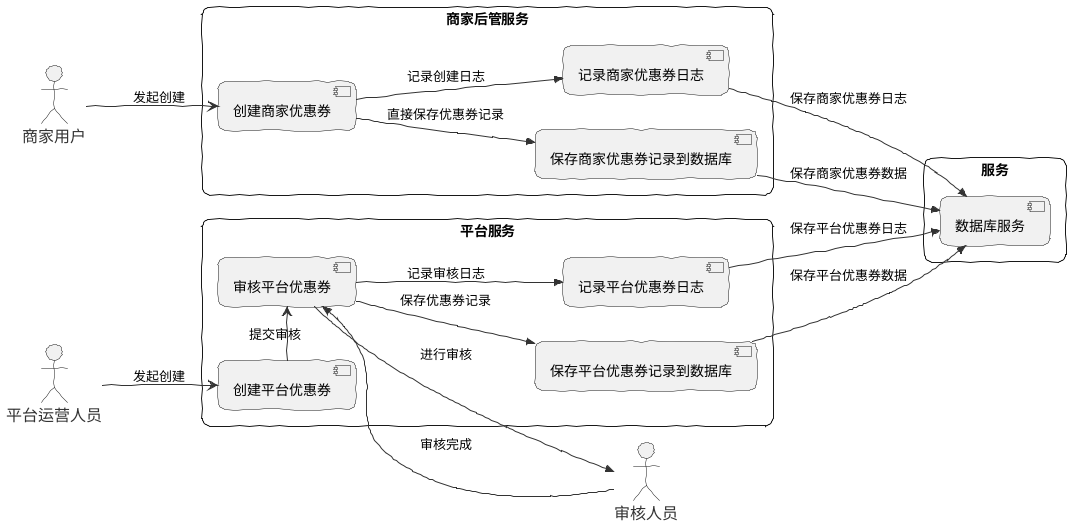 @startuml

skinparam monochrome true
skinparam shadowing false
skinparam roundcorner 15
skinparam packageStyle pattern
skinparam packageFillColor #F4F4FF
skinparam packageFontColor #333333
skinparam actorFontSize 16
skinparam actorFontColor #333333
skinparam arrowColor #333333
skinparam backgroundColor #FFFFFF
skinparam handwritten true

left to right direction

actor 平台运营人员 as 平台运营
actor 审核人员 as 审核
actor 商家用户 as 商家

rectangle 服务 {
  [数据库服务] as 数据库
}

rectangle 平台服务 {
  [创建平台优惠券] as 创建平台优惠券
  [审核平台优惠券] as 审核平台优惠券
  [记录平台优惠券日志] as 记录平台优惠券日志
  [保存平台优惠券记录到数据库] as 平台保存数据库记录
}

rectangle 商家后管服务 {
  [创建商家优惠券] as 创建商家优惠券
  [记录商家优惠券日志] as 商家记录优惠券日志
  [保存商家优惠券记录到数据库] as 商家保存数据库记录
}

平台运营 -down-> 创建平台优惠券 : 发起创建
创建平台优惠券 -right-> 审核平台优惠券 : 提交审核
审核平台优惠券 -down->> 审核 : 进行审核
审核 -up->> 审核平台优惠券 : 审核完成
审核平台优惠券 -down->> 平台保存数据库记录 : 保存优惠券记录
审核平台优惠券 -down->> 记录平台优惠券日志 : 记录审核日志

商家 -down-> 创建商家优惠券 : 发起创建
创建商家优惠券 -down->> 商家保存数据库记录 : 直接保存优惠券记录
创建商家优惠券 -down->> 商家记录优惠券日志 : 记录创建日志

平台保存数据库记录 -down->> 数据库 : 保存平台优惠券数据
记录平台优惠券日志 -down->> 数据库 : 保存平台优惠券日志
商家保存数据库记录 -down->> 数据库 : 保存商家优惠券数据
商家记录优惠券日志 -down->> 数据库 : 保存商家优惠券日志

@enduml
